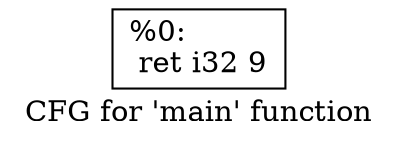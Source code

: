 digraph "CFG for 'main' function" {
	label="CFG for 'main' function";

	Node0x563c8e44b310 [shape=record,label="{%0:\l  ret i32 9\l}"];
}
